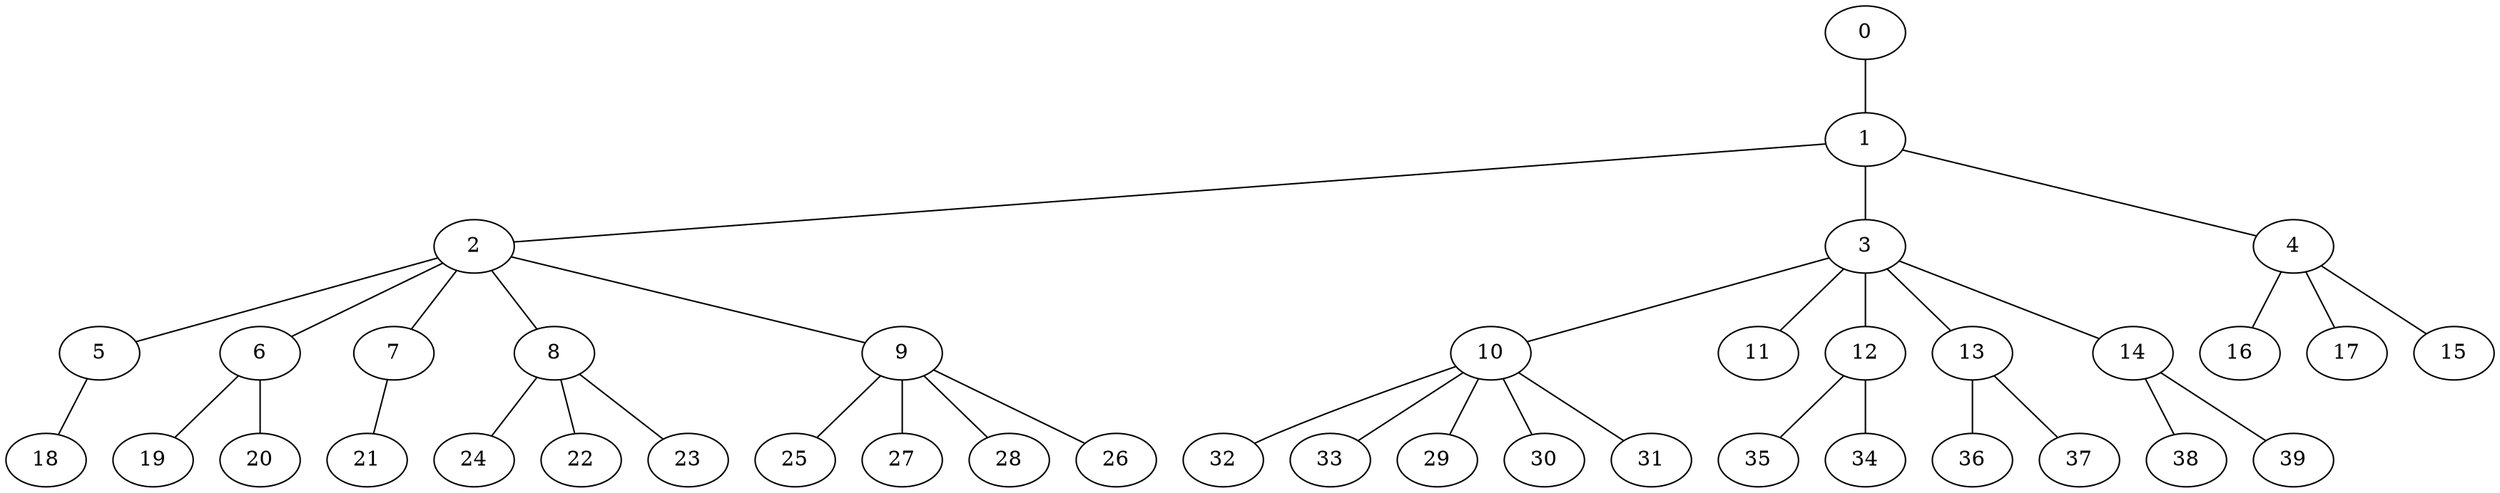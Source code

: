 
graph graphname {
    0 -- 1
1 -- 2
1 -- 3
1 -- 4
2 -- 5
2 -- 6
2 -- 7
2 -- 8
2 -- 9
3 -- 10
3 -- 11
3 -- 12
3 -- 13
3 -- 14
4 -- 16
4 -- 17
4 -- 15
5 -- 18
6 -- 19
6 -- 20
7 -- 21
8 -- 24
8 -- 22
8 -- 23
9 -- 25
9 -- 27
9 -- 28
9 -- 26
10 -- 32
10 -- 33
10 -- 29
10 -- 30
10 -- 31
12 -- 35
12 -- 34
13 -- 36
13 -- 37
14 -- 38
14 -- 39

}

